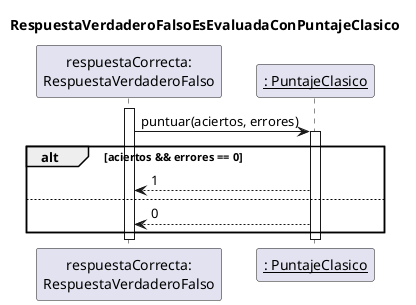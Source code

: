 @startuml
skinparam classAttributeIconSize 0

title RespuestaVerdaderoFalsoEsEvaluadaConPuntajeClasico

participant "respuestaCorrecta:\nRespuestaVerdaderoFalso" as respuesta
participant "__: PuntajeClasico__" as puntaje

activate respuesta
    respuesta -> puntaje: puntuar(aciertos, errores)
    activate puntaje
        alt aciertos && errores == 0
            puntaje --> respuesta: 1
        else 
            puntaje --> respuesta: 0
        end
    deactivate puntaje
deactivate respuesta


@enduml